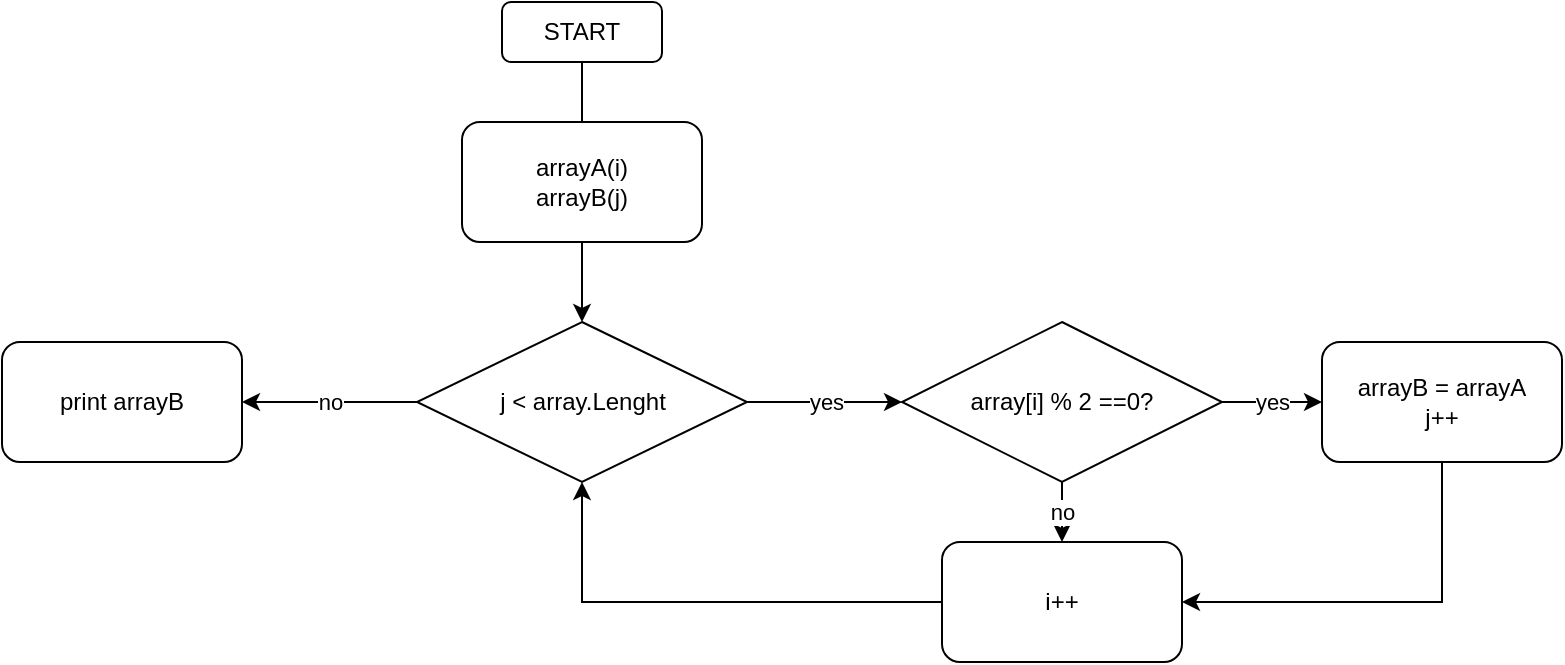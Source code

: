 <mxfile version="16.1.0" type="device"><diagram id="WHDp5nLkEsDNr-ah-JNV" name="Page-1"><mxGraphModel dx="1102" dy="606" grid="1" gridSize="10" guides="1" tooltips="1" connect="1" arrows="1" fold="1" page="1" pageScale="1" pageWidth="827" pageHeight="1169" math="0" shadow="0"><root><mxCell id="0"/><mxCell id="1" parent="0"/><mxCell id="3CtykJv-UTq-bDmO6nB6-1" value="START" style="rounded=1;whiteSpace=wrap;html=1;" vertex="1" parent="1"><mxGeometry x="340" y="30" width="80" height="30" as="geometry"/></mxCell><mxCell id="3CtykJv-UTq-bDmO6nB6-2" style="edgeStyle=orthogonalEdgeStyle;rounded=0;orthogonalLoop=1;jettySize=auto;html=1;entryX=0.5;entryY=0;entryDx=0;entryDy=0;" edge="1" parent="1" source="3CtykJv-UTq-bDmO6nB6-3" target="3CtykJv-UTq-bDmO6nB6-7"><mxGeometry relative="1" as="geometry"/></mxCell><mxCell id="3CtykJv-UTq-bDmO6nB6-3" value="arrayA(i)&lt;br&gt;arrayB(j)" style="rounded=1;whiteSpace=wrap;html=1;" vertex="1" parent="1"><mxGeometry x="320" y="90" width="120" height="60" as="geometry"/></mxCell><mxCell id="3CtykJv-UTq-bDmO6nB6-4" value="" style="endArrow=none;html=1;exitX=0.5;exitY=1;exitDx=0;exitDy=0;" edge="1" parent="1" source="3CtykJv-UTq-bDmO6nB6-1" target="3CtykJv-UTq-bDmO6nB6-3"><mxGeometry width="50" height="50" relative="1" as="geometry"><mxPoint x="380" y="60" as="sourcePoint"/><mxPoint x="380" y="161" as="targetPoint"/><Array as="points"/></mxGeometry></mxCell><mxCell id="3CtykJv-UTq-bDmO6nB6-5" value="no" style="edgeStyle=orthogonalEdgeStyle;rounded=0;orthogonalLoop=1;jettySize=auto;html=1;entryX=1;entryY=0.5;entryDx=0;entryDy=0;" edge="1" parent="1" source="3CtykJv-UTq-bDmO6nB6-7" target="3CtykJv-UTq-bDmO6nB6-8"><mxGeometry relative="1" as="geometry"/></mxCell><mxCell id="3CtykJv-UTq-bDmO6nB6-6" value="yes" style="edgeStyle=orthogonalEdgeStyle;rounded=0;orthogonalLoop=1;jettySize=auto;html=1;entryX=0;entryY=0.5;entryDx=0;entryDy=0;" edge="1" parent="1" source="3CtykJv-UTq-bDmO6nB6-7" target="3CtykJv-UTq-bDmO6nB6-11"><mxGeometry relative="1" as="geometry"/></mxCell><mxCell id="3CtykJv-UTq-bDmO6nB6-7" value="j &amp;lt; array.Lenght" style="rhombus;whiteSpace=wrap;html=1;" vertex="1" parent="1"><mxGeometry x="297.5" y="190" width="165" height="80" as="geometry"/></mxCell><mxCell id="3CtykJv-UTq-bDmO6nB6-8" value="print arrayB" style="rounded=1;whiteSpace=wrap;html=1;" vertex="1" parent="1"><mxGeometry x="90" y="200" width="120" height="60" as="geometry"/></mxCell><mxCell id="3CtykJv-UTq-bDmO6nB6-9" value="yes" style="edgeStyle=orthogonalEdgeStyle;rounded=0;orthogonalLoop=1;jettySize=auto;html=1;exitX=1;exitY=0.5;exitDx=0;exitDy=0;entryX=0;entryY=0.5;entryDx=0;entryDy=0;" edge="1" parent="1" source="3CtykJv-UTq-bDmO6nB6-11" target="3CtykJv-UTq-bDmO6nB6-13"><mxGeometry relative="1" as="geometry"/></mxCell><mxCell id="3CtykJv-UTq-bDmO6nB6-10" value="no" style="edgeStyle=orthogonalEdgeStyle;rounded=0;orthogonalLoop=1;jettySize=auto;html=1;exitX=0.5;exitY=1;exitDx=0;exitDy=0;" edge="1" parent="1" source="3CtykJv-UTq-bDmO6nB6-11" target="3CtykJv-UTq-bDmO6nB6-15"><mxGeometry relative="1" as="geometry"><mxPoint x="620" y="330" as="targetPoint"/></mxGeometry></mxCell><mxCell id="3CtykJv-UTq-bDmO6nB6-11" value="array[i] % 2 ==0?" style="rhombus;whiteSpace=wrap;html=1;" vertex="1" parent="1"><mxGeometry x="540" y="190" width="160" height="80" as="geometry"/></mxCell><mxCell id="3CtykJv-UTq-bDmO6nB6-12" style="edgeStyle=orthogonalEdgeStyle;rounded=0;orthogonalLoop=1;jettySize=auto;html=1;exitX=0.5;exitY=1;exitDx=0;exitDy=0;entryX=1;entryY=0.5;entryDx=0;entryDy=0;" edge="1" parent="1" source="3CtykJv-UTq-bDmO6nB6-13" target="3CtykJv-UTq-bDmO6nB6-15"><mxGeometry relative="1" as="geometry"/></mxCell><mxCell id="3CtykJv-UTq-bDmO6nB6-13" value="arrayB = arrayA&lt;br&gt;j++" style="rounded=1;whiteSpace=wrap;html=1;" vertex="1" parent="1"><mxGeometry x="750" y="200" width="120" height="60" as="geometry"/></mxCell><mxCell id="3CtykJv-UTq-bDmO6nB6-14" style="edgeStyle=orthogonalEdgeStyle;rounded=0;orthogonalLoop=1;jettySize=auto;html=1;exitX=0;exitY=0.5;exitDx=0;exitDy=0;entryX=0.5;entryY=1;entryDx=0;entryDy=0;" edge="1" parent="1" source="3CtykJv-UTq-bDmO6nB6-15" target="3CtykJv-UTq-bDmO6nB6-7"><mxGeometry relative="1" as="geometry"/></mxCell><mxCell id="3CtykJv-UTq-bDmO6nB6-15" value="i++" style="rounded=1;whiteSpace=wrap;html=1;" vertex="1" parent="1"><mxGeometry x="560" y="300" width="120" height="60" as="geometry"/></mxCell></root></mxGraphModel></diagram></mxfile>